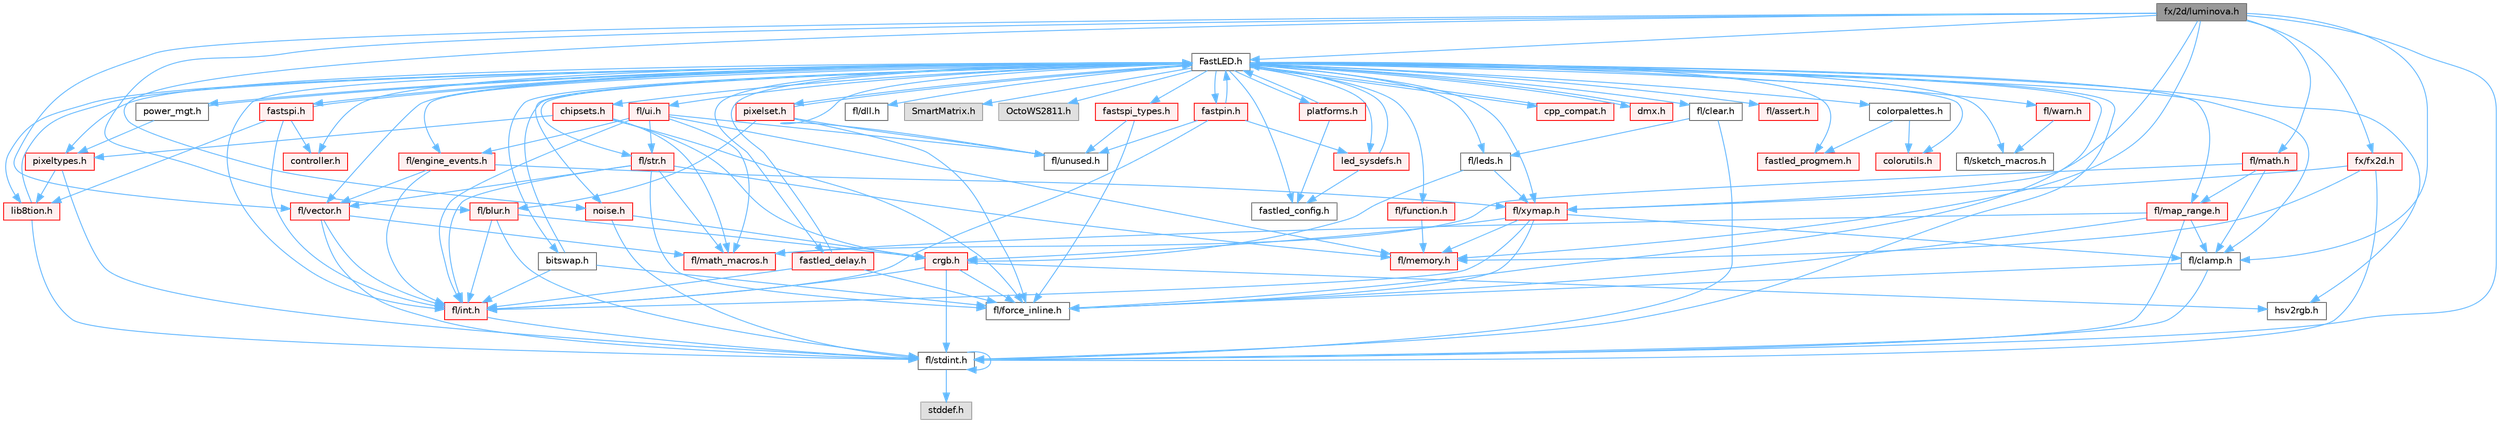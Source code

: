 digraph "fx/2d/luminova.h"
{
 // INTERACTIVE_SVG=YES
 // LATEX_PDF_SIZE
  bgcolor="transparent";
  edge [fontname=Helvetica,fontsize=10,labelfontname=Helvetica,labelfontsize=10];
  node [fontname=Helvetica,fontsize=10,shape=box,height=0.2,width=0.4];
  Node1 [id="Node000001",label="fx/2d/luminova.h",height=0.2,width=0.4,color="gray40", fillcolor="grey60", style="filled", fontcolor="black",tooltip=" "];
  Node1 -> Node2 [id="edge1_Node000001_Node000002",color="steelblue1",style="solid",tooltip=" "];
  Node2 [id="Node000002",label="fl/stdint.h",height=0.2,width=0.4,color="grey40", fillcolor="white", style="filled",URL="$df/dd8/stdint_8h.html",tooltip=" "];
  Node2 -> Node3 [id="edge2_Node000002_Node000003",color="steelblue1",style="solid",tooltip=" "];
  Node3 [id="Node000003",label="stddef.h",height=0.2,width=0.4,color="grey60", fillcolor="#E0E0E0", style="filled",tooltip=" "];
  Node2 -> Node2 [id="edge3_Node000002_Node000002",color="steelblue1",style="solid",tooltip=" "];
  Node1 -> Node4 [id="edge4_Node000001_Node000004",color="steelblue1",style="solid",tooltip=" "];
  Node4 [id="Node000004",label="FastLED.h",height=0.2,width=0.4,color="grey40", fillcolor="white", style="filled",URL="$db/d97/_fast_l_e_d_8h.html",tooltip="central include file for FastLED, defines the CFastLED class/object"];
  Node4 -> Node2 [id="edge5_Node000004_Node000002",color="steelblue1",style="solid",tooltip=" "];
  Node4 -> Node5 [id="edge6_Node000004_Node000005",color="steelblue1",style="solid",tooltip=" "];
  Node5 [id="Node000005",label="fl/dll.h",height=0.2,width=0.4,color="grey40", fillcolor="white", style="filled",URL="$d3/d4b/dll_8h.html",tooltip="FastLED dynamic library interface - lightweight header for external callers."];
  Node4 -> Node6 [id="edge7_Node000004_Node000006",color="steelblue1",style="solid",tooltip=" "];
  Node6 [id="Node000006",label="SmartMatrix.h",height=0.2,width=0.4,color="grey60", fillcolor="#E0E0E0", style="filled",tooltip=" "];
  Node4 -> Node7 [id="edge8_Node000004_Node000007",color="steelblue1",style="solid",tooltip=" "];
  Node7 [id="Node000007",label="OctoWS2811.h",height=0.2,width=0.4,color="grey60", fillcolor="#E0E0E0", style="filled",tooltip=" "];
  Node4 -> Node8 [id="edge9_Node000004_Node000008",color="steelblue1",style="solid",tooltip=" "];
  Node8 [id="Node000008",label="fl/force_inline.h",height=0.2,width=0.4,color="grey40", fillcolor="white", style="filled",URL="$d4/d64/force__inline_8h.html",tooltip=" "];
  Node4 -> Node9 [id="edge10_Node000004_Node000009",color="steelblue1",style="solid",tooltip=" "];
  Node9 [id="Node000009",label="cpp_compat.h",height=0.2,width=0.4,color="red", fillcolor="#FFF0F0", style="filled",URL="$d9/d13/cpp__compat_8h.html",tooltip="Compatibility functions based on C++ version."];
  Node9 -> Node4 [id="edge11_Node000009_Node000004",color="steelblue1",style="solid",tooltip=" "];
  Node4 -> Node11 [id="edge12_Node000004_Node000011",color="steelblue1",style="solid",tooltip=" "];
  Node11 [id="Node000011",label="fastled_config.h",height=0.2,width=0.4,color="grey40", fillcolor="white", style="filled",URL="$d5/d11/fastled__config_8h.html",tooltip="Contains definitions that can be used to configure FastLED at compile time."];
  Node4 -> Node12 [id="edge13_Node000004_Node000012",color="steelblue1",style="solid",tooltip=" "];
  Node12 [id="Node000012",label="led_sysdefs.h",height=0.2,width=0.4,color="red", fillcolor="#FFF0F0", style="filled",URL="$d9/d3e/led__sysdefs_8h.html",tooltip="Determines which platform system definitions to include."];
  Node12 -> Node4 [id="edge14_Node000012_Node000004",color="steelblue1",style="solid",tooltip=" "];
  Node12 -> Node11 [id="edge15_Node000012_Node000011",color="steelblue1",style="solid",tooltip=" "];
  Node4 -> Node15 [id="edge16_Node000004_Node000015",color="steelblue1",style="solid",tooltip=" "];
  Node15 [id="Node000015",label="fastled_delay.h",height=0.2,width=0.4,color="red", fillcolor="#FFF0F0", style="filled",URL="$d0/da8/fastled__delay_8h.html",tooltip="Utility functions and classes for managing delay cycles."];
  Node15 -> Node4 [id="edge17_Node000015_Node000004",color="steelblue1",style="solid",tooltip=" "];
  Node15 -> Node8 [id="edge18_Node000015_Node000008",color="steelblue1",style="solid",tooltip=" "];
  Node15 -> Node17 [id="edge19_Node000015_Node000017",color="steelblue1",style="solid",tooltip=" "];
  Node17 [id="Node000017",label="fl/int.h",height=0.2,width=0.4,color="red", fillcolor="#FFF0F0", style="filled",URL="$d3/d7e/int_8h.html",tooltip=" "];
  Node17 -> Node2 [id="edge20_Node000017_Node000002",color="steelblue1",style="solid",tooltip=" "];
  Node4 -> Node19 [id="edge21_Node000004_Node000019",color="steelblue1",style="solid",tooltip=" "];
  Node19 [id="Node000019",label="bitswap.h",height=0.2,width=0.4,color="grey40", fillcolor="white", style="filled",URL="$de/ded/bitswap_8h.html",tooltip="Functions for doing a rotation of bits/bytes used by parallel output."];
  Node19 -> Node4 [id="edge22_Node000019_Node000004",color="steelblue1",style="solid",tooltip=" "];
  Node19 -> Node8 [id="edge23_Node000019_Node000008",color="steelblue1",style="solid",tooltip=" "];
  Node19 -> Node17 [id="edge24_Node000019_Node000017",color="steelblue1",style="solid",tooltip=" "];
  Node4 -> Node20 [id="edge25_Node000004_Node000020",color="steelblue1",style="solid",tooltip=" "];
  Node20 [id="Node000020",label="controller.h",height=0.2,width=0.4,color="red", fillcolor="#FFF0F0", style="filled",URL="$d2/dd9/controller_8h.html",tooltip="deprecated: base definitions used by led controllers for writing out led data"];
  Node4 -> Node119 [id="edge26_Node000004_Node000119",color="steelblue1",style="solid",tooltip=" "];
  Node119 [id="Node000119",label="fastpin.h",height=0.2,width=0.4,color="red", fillcolor="#FFF0F0", style="filled",URL="$db/d65/fastpin_8h.html",tooltip="Class base definitions for defining fast pin access."];
  Node119 -> Node4 [id="edge27_Node000119_Node000004",color="steelblue1",style="solid",tooltip=" "];
  Node119 -> Node12 [id="edge28_Node000119_Node000012",color="steelblue1",style="solid",tooltip=" "];
  Node119 -> Node56 [id="edge29_Node000119_Node000056",color="steelblue1",style="solid",tooltip=" "];
  Node56 [id="Node000056",label="fl/unused.h",height=0.2,width=0.4,color="grey40", fillcolor="white", style="filled",URL="$d8/d4b/unused_8h.html",tooltip=" "];
  Node119 -> Node17 [id="edge30_Node000119_Node000017",color="steelblue1",style="solid",tooltip=" "];
  Node4 -> Node120 [id="edge31_Node000004_Node000120",color="steelblue1",style="solid",tooltip=" "];
  Node120 [id="Node000120",label="fastspi_types.h",height=0.2,width=0.4,color="red", fillcolor="#FFF0F0", style="filled",URL="$d2/ddb/fastspi__types_8h.html",tooltip="Data types and constants used by SPI interfaces."];
  Node120 -> Node8 [id="edge32_Node000120_Node000008",color="steelblue1",style="solid",tooltip=" "];
  Node120 -> Node56 [id="edge33_Node000120_Node000056",color="steelblue1",style="solid",tooltip=" "];
  Node4 -> Node121 [id="edge34_Node000004_Node000121",color="steelblue1",style="solid",tooltip=" "];
  Node121 [id="Node000121",label="dmx.h",height=0.2,width=0.4,color="red", fillcolor="#FFF0F0", style="filled",URL="$d3/de1/dmx_8h.html",tooltip="Defines the DMX512-based LED controllers."];
  Node121 -> Node4 [id="edge35_Node000121_Node000004",color="steelblue1",style="solid",tooltip=" "];
  Node4 -> Node124 [id="edge36_Node000004_Node000124",color="steelblue1",style="solid",tooltip=" "];
  Node124 [id="Node000124",label="platforms.h",height=0.2,width=0.4,color="red", fillcolor="#FFF0F0", style="filled",URL="$da/dc9/platforms_8h.html",tooltip="Determines which platforms headers to include."];
  Node124 -> Node4 [id="edge37_Node000124_Node000004",color="steelblue1",style="solid",tooltip=" "];
  Node124 -> Node11 [id="edge38_Node000124_Node000011",color="steelblue1",style="solid",tooltip=" "];
  Node4 -> Node32 [id="edge39_Node000004_Node000032",color="steelblue1",style="solid",tooltip=" "];
  Node32 [id="Node000032",label="fastled_progmem.h",height=0.2,width=0.4,color="red", fillcolor="#FFF0F0", style="filled",URL="$df/dab/fastled__progmem_8h.html",tooltip="Wrapper definitions to allow seamless use of PROGMEM in environments that have it."];
  Node4 -> Node23 [id="edge40_Node000004_Node000023",color="steelblue1",style="solid",tooltip=" "];
  Node23 [id="Node000023",label="lib8tion.h",height=0.2,width=0.4,color="red", fillcolor="#FFF0F0", style="filled",URL="$df/da5/lib8tion_8h.html",tooltip="Fast, efficient 8-bit math functions specifically designed for high-performance LED programming."];
  Node23 -> Node4 [id="edge41_Node000023_Node000004",color="steelblue1",style="solid",tooltip=" "];
  Node23 -> Node2 [id="edge42_Node000023_Node000002",color="steelblue1",style="solid",tooltip=" "];
  Node4 -> Node22 [id="edge43_Node000004_Node000022",color="steelblue1",style="solid",tooltip=" "];
  Node22 [id="Node000022",label="pixeltypes.h",height=0.2,width=0.4,color="red", fillcolor="#FFF0F0", style="filled",URL="$d2/dba/pixeltypes_8h.html",tooltip="Includes defintions for RGB and HSV pixels."];
  Node22 -> Node2 [id="edge44_Node000022_Node000002",color="steelblue1",style="solid",tooltip=" "];
  Node22 -> Node23 [id="edge45_Node000022_Node000023",color="steelblue1",style="solid",tooltip=" "];
  Node4 -> Node80 [id="edge46_Node000004_Node000080",color="steelblue1",style="solid",tooltip=" "];
  Node80 [id="Node000080",label="hsv2rgb.h",height=0.2,width=0.4,color="grey40", fillcolor="white", style="filled",URL="$de/d9a/hsv2rgb_8h.html",tooltip="Functions to convert from the HSV colorspace to the RGB colorspace."];
  Node4 -> Node126 [id="edge47_Node000004_Node000126",color="steelblue1",style="solid",tooltip=" "];
  Node126 [id="Node000126",label="colorutils.h",height=0.2,width=0.4,color="red", fillcolor="#FFF0F0", style="filled",URL="$d1/dfb/colorutils_8h.html",tooltip=" "];
  Node4 -> Node131 [id="edge48_Node000004_Node000131",color="steelblue1",style="solid",tooltip=" "];
  Node131 [id="Node000131",label="pixelset.h",height=0.2,width=0.4,color="red", fillcolor="#FFF0F0", style="filled",URL="$d4/d46/pixelset_8h.html",tooltip="Declares classes for managing logical groups of LEDs."];
  Node131 -> Node8 [id="edge49_Node000131_Node000008",color="steelblue1",style="solid",tooltip=" "];
  Node131 -> Node56 [id="edge50_Node000131_Node000056",color="steelblue1",style="solid",tooltip=" "];
  Node131 -> Node128 [id="edge51_Node000131_Node000128",color="steelblue1",style="solid",tooltip=" "];
  Node128 [id="Node000128",label="fl/blur.h",height=0.2,width=0.4,color="red", fillcolor="#FFF0F0", style="filled",URL="$d4/df5/blur_8h.html",tooltip=" "];
  Node128 -> Node2 [id="edge52_Node000128_Node000002",color="steelblue1",style="solid",tooltip=" "];
  Node128 -> Node17 [id="edge53_Node000128_Node000017",color="steelblue1",style="solid",tooltip=" "];
  Node128 -> Node76 [id="edge54_Node000128_Node000076",color="steelblue1",style="solid",tooltip=" "];
  Node76 [id="Node000076",label="crgb.h",height=0.2,width=0.4,color="red", fillcolor="#FFF0F0", style="filled",URL="$db/dd1/crgb_8h.html",tooltip="Defines the red, green, and blue (RGB) pixel struct."];
  Node76 -> Node2 [id="edge55_Node000076_Node000002",color="steelblue1",style="solid",tooltip=" "];
  Node76 -> Node17 [id="edge56_Node000076_Node000017",color="steelblue1",style="solid",tooltip=" "];
  Node76 -> Node8 [id="edge57_Node000076_Node000008",color="steelblue1",style="solid",tooltip=" "];
  Node76 -> Node80 [id="edge58_Node000076_Node000080",color="steelblue1",style="solid",tooltip=" "];
  Node131 -> Node4 [id="edge59_Node000131_Node000004",color="steelblue1",style="solid",tooltip=" "];
  Node4 -> Node132 [id="edge60_Node000004_Node000132",color="steelblue1",style="solid",tooltip=" "];
  Node132 [id="Node000132",label="colorpalettes.h",height=0.2,width=0.4,color="grey40", fillcolor="white", style="filled",URL="$dc/dcc/colorpalettes_8h.html",tooltip="Declarations for the predefined color palettes supplied by FastLED."];
  Node132 -> Node126 [id="edge61_Node000132_Node000126",color="steelblue1",style="solid",tooltip=" "];
  Node132 -> Node32 [id="edge62_Node000132_Node000032",color="steelblue1",style="solid",tooltip=" "];
  Node4 -> Node133 [id="edge63_Node000004_Node000133",color="steelblue1",style="solid",tooltip=" "];
  Node133 [id="Node000133",label="noise.h",height=0.2,width=0.4,color="red", fillcolor="#FFF0F0", style="filled",URL="$d1/d31/noise_8h.html",tooltip="Functions to generate and fill arrays with noise."];
  Node133 -> Node2 [id="edge64_Node000133_Node000002",color="steelblue1",style="solid",tooltip=" "];
  Node133 -> Node76 [id="edge65_Node000133_Node000076",color="steelblue1",style="solid",tooltip=" "];
  Node4 -> Node134 [id="edge66_Node000004_Node000134",color="steelblue1",style="solid",tooltip=" "];
  Node134 [id="Node000134",label="power_mgt.h",height=0.2,width=0.4,color="grey40", fillcolor="white", style="filled",URL="$dc/d5b/power__mgt_8h.html",tooltip="Functions to limit the power used by FastLED."];
  Node134 -> Node4 [id="edge67_Node000134_Node000004",color="steelblue1",style="solid",tooltip=" "];
  Node134 -> Node22 [id="edge68_Node000134_Node000022",color="steelblue1",style="solid",tooltip=" "];
  Node4 -> Node135 [id="edge69_Node000004_Node000135",color="steelblue1",style="solid",tooltip=" "];
  Node135 [id="Node000135",label="fastspi.h",height=0.2,width=0.4,color="red", fillcolor="#FFF0F0", style="filled",URL="$d6/ddc/fastspi_8h.html",tooltip="Serial peripheral interface (SPI) definitions per platform."];
  Node135 -> Node4 [id="edge70_Node000135_Node000004",color="steelblue1",style="solid",tooltip=" "];
  Node135 -> Node20 [id="edge71_Node000135_Node000020",color="steelblue1",style="solid",tooltip=" "];
  Node135 -> Node23 [id="edge72_Node000135_Node000023",color="steelblue1",style="solid",tooltip=" "];
  Node135 -> Node17 [id="edge73_Node000135_Node000017",color="steelblue1",style="solid",tooltip=" "];
  Node4 -> Node137 [id="edge74_Node000004_Node000137",color="steelblue1",style="solid",tooltip=" "];
  Node137 [id="Node000137",label="chipsets.h",height=0.2,width=0.4,color="red", fillcolor="#FFF0F0", style="filled",URL="$db/d66/chipsets_8h.html",tooltip="Contains the bulk of the definitions for the various LED chipsets supported."];
  Node137 -> Node22 [id="edge75_Node000137_Node000022",color="steelblue1",style="solid",tooltip=" "];
  Node137 -> Node8 [id="edge76_Node000137_Node000008",color="steelblue1",style="solid",tooltip=" "];
  Node137 -> Node76 [id="edge77_Node000137_Node000076",color="steelblue1",style="solid",tooltip=" "];
  Node137 -> Node40 [id="edge78_Node000137_Node000040",color="steelblue1",style="solid",tooltip=" "];
  Node40 [id="Node000040",label="fl/math_macros.h",height=0.2,width=0.4,color="red", fillcolor="#FFF0F0", style="filled",URL="$d8/db8/math__macros_8h.html",tooltip=" "];
  Node4 -> Node95 [id="edge79_Node000004_Node000095",color="steelblue1",style="solid",tooltip=" "];
  Node95 [id="Node000095",label="fl/engine_events.h",height=0.2,width=0.4,color="red", fillcolor="#FFF0F0", style="filled",URL="$db/dc0/engine__events_8h.html",tooltip=" "];
  Node95 -> Node69 [id="edge80_Node000095_Node000069",color="steelblue1",style="solid",tooltip=" "];
  Node69 [id="Node000069",label="fl/vector.h",height=0.2,width=0.4,color="red", fillcolor="#FFF0F0", style="filled",URL="$d6/d68/vector_8h.html",tooltip=" "];
  Node69 -> Node2 [id="edge81_Node000069_Node000002",color="steelblue1",style="solid",tooltip=" "];
  Node69 -> Node17 [id="edge82_Node000069_Node000017",color="steelblue1",style="solid",tooltip=" "];
  Node69 -> Node40 [id="edge83_Node000069_Node000040",color="steelblue1",style="solid",tooltip=" "];
  Node95 -> Node116 [id="edge84_Node000095_Node000116",color="steelblue1",style="solid",tooltip=" "];
  Node116 [id="Node000116",label="fl/xymap.h",height=0.2,width=0.4,color="red", fillcolor="#FFF0F0", style="filled",URL="$da/d61/xymap_8h.html",tooltip=" "];
  Node116 -> Node17 [id="edge85_Node000116_Node000017",color="steelblue1",style="solid",tooltip=" "];
  Node116 -> Node8 [id="edge86_Node000116_Node000008",color="steelblue1",style="solid",tooltip=" "];
  Node116 -> Node76 [id="edge87_Node000116_Node000076",color="steelblue1",style="solid",tooltip=" "];
  Node116 -> Node38 [id="edge88_Node000116_Node000038",color="steelblue1",style="solid",tooltip=" "];
  Node38 [id="Node000038",label="fl/clamp.h",height=0.2,width=0.4,color="grey40", fillcolor="white", style="filled",URL="$d6/dd3/clamp_8h.html",tooltip=" "];
  Node38 -> Node2 [id="edge89_Node000038_Node000002",color="steelblue1",style="solid",tooltip=" "];
  Node38 -> Node8 [id="edge90_Node000038_Node000008",color="steelblue1",style="solid",tooltip=" "];
  Node116 -> Node43 [id="edge91_Node000116_Node000043",color="steelblue1",style="solid",tooltip=" "];
  Node43 [id="Node000043",label="fl/memory.h",height=0.2,width=0.4,color="red", fillcolor="#FFF0F0", style="filled",URL="$dc/d18/memory_8h.html",tooltip=" "];
  Node95 -> Node17 [id="edge92_Node000095_Node000017",color="steelblue1",style="solid",tooltip=" "];
  Node4 -> Node139 [id="edge93_Node000004_Node000139",color="steelblue1",style="solid",tooltip=" "];
  Node139 [id="Node000139",label="fl/leds.h",height=0.2,width=0.4,color="grey40", fillcolor="white", style="filled",URL="$da/d78/leds_8h.html",tooltip=" "];
  Node139 -> Node76 [id="edge94_Node000139_Node000076",color="steelblue1",style="solid",tooltip=" "];
  Node139 -> Node116 [id="edge95_Node000139_Node000116",color="steelblue1",style="solid",tooltip=" "];
  Node4 -> Node17 [id="edge96_Node000004_Node000017",color="steelblue1",style="solid",tooltip=" "];
  Node4 -> Node34 [id="edge97_Node000004_Node000034",color="steelblue1",style="solid",tooltip=" "];
  Node34 [id="Node000034",label="fl/str.h",height=0.2,width=0.4,color="red", fillcolor="#FFF0F0", style="filled",URL="$d1/d93/str_8h.html",tooltip=" "];
  Node34 -> Node17 [id="edge98_Node000034_Node000017",color="steelblue1",style="solid",tooltip=" "];
  Node34 -> Node40 [id="edge99_Node000034_Node000040",color="steelblue1",style="solid",tooltip=" "];
  Node34 -> Node43 [id="edge100_Node000034_Node000043",color="steelblue1",style="solid",tooltip=" "];
  Node34 -> Node69 [id="edge101_Node000034_Node000069",color="steelblue1",style="solid",tooltip=" "];
  Node34 -> Node8 [id="edge102_Node000034_Node000008",color="steelblue1",style="solid",tooltip=" "];
  Node4 -> Node116 [id="edge103_Node000004_Node000116",color="steelblue1",style="solid",tooltip=" "];
  Node4 -> Node38 [id="edge104_Node000004_Node000038",color="steelblue1",style="solid",tooltip=" "];
  Node4 -> Node39 [id="edge105_Node000004_Node000039",color="steelblue1",style="solid",tooltip=" "];
  Node39 [id="Node000039",label="fl/map_range.h",height=0.2,width=0.4,color="red", fillcolor="#FFF0F0", style="filled",URL="$d1/d47/map__range_8h.html",tooltip=" "];
  Node39 -> Node2 [id="edge106_Node000039_Node000002",color="steelblue1",style="solid",tooltip=" "];
  Node39 -> Node38 [id="edge107_Node000039_Node000038",color="steelblue1",style="solid",tooltip=" "];
  Node39 -> Node8 [id="edge108_Node000039_Node000008",color="steelblue1",style="solid",tooltip=" "];
  Node39 -> Node40 [id="edge109_Node000039_Node000040",color="steelblue1",style="solid",tooltip=" "];
  Node4 -> Node109 [id="edge110_Node000004_Node000109",color="steelblue1",style="solid",tooltip=" "];
  Node109 [id="Node000109",label="fl/warn.h",height=0.2,width=0.4,color="red", fillcolor="#FFF0F0", style="filled",URL="$de/d77/warn_8h.html",tooltip=" "];
  Node109 -> Node112 [id="edge111_Node000109_Node000112",color="steelblue1",style="solid",tooltip=" "];
  Node112 [id="Node000112",label="fl/sketch_macros.h",height=0.2,width=0.4,color="grey40", fillcolor="white", style="filled",URL="$d1/dbc/sketch__macros_8h.html",tooltip=" "];
  Node4 -> Node99 [id="edge112_Node000004_Node000099",color="steelblue1",style="solid",tooltip=" "];
  Node99 [id="Node000099",label="fl/assert.h",height=0.2,width=0.4,color="red", fillcolor="#FFF0F0", style="filled",URL="$dc/da7/assert_8h.html",tooltip=" "];
  Node4 -> Node56 [id="edge113_Node000004_Node000056",color="steelblue1",style="solid",tooltip=" "];
  Node4 -> Node69 [id="edge114_Node000004_Node000069",color="steelblue1",style="solid",tooltip=" "];
  Node4 -> Node114 [id="edge115_Node000004_Node000114",color="steelblue1",style="solid",tooltip=" "];
  Node114 [id="Node000114",label="fl/function.h",height=0.2,width=0.4,color="red", fillcolor="#FFF0F0", style="filled",URL="$dd/d67/function_8h.html",tooltip=" "];
  Node114 -> Node43 [id="edge116_Node000114_Node000043",color="steelblue1",style="solid",tooltip=" "];
  Node4 -> Node140 [id="edge117_Node000004_Node000140",color="steelblue1",style="solid",tooltip=" "];
  Node140 [id="Node000140",label="fl/clear.h",height=0.2,width=0.4,color="grey40", fillcolor="white", style="filled",URL="$df/db0/clear_8h.html",tooltip=" "];
  Node140 -> Node139 [id="edge118_Node000140_Node000139",color="steelblue1",style="solid",tooltip=" "];
  Node140 -> Node2 [id="edge119_Node000140_Node000002",color="steelblue1",style="solid",tooltip=" "];
  Node4 -> Node141 [id="edge120_Node000004_Node000141",color="steelblue1",style="solid",tooltip=" "];
  Node141 [id="Node000141",label="fl/ui.h",height=0.2,width=0.4,color="red", fillcolor="#FFF0F0", style="filled",URL="$d9/d3b/ui_8h.html",tooltip=" "];
  Node141 -> Node43 [id="edge121_Node000141_Node000043",color="steelblue1",style="solid",tooltip=" "];
  Node141 -> Node34 [id="edge122_Node000141_Node000034",color="steelblue1",style="solid",tooltip=" "];
  Node141 -> Node17 [id="edge123_Node000141_Node000017",color="steelblue1",style="solid",tooltip=" "];
  Node141 -> Node95 [id="edge124_Node000141_Node000095",color="steelblue1",style="solid",tooltip=" "];
  Node141 -> Node40 [id="edge125_Node000141_Node000040",color="steelblue1",style="solid",tooltip=" "];
  Node141 -> Node56 [id="edge126_Node000141_Node000056",color="steelblue1",style="solid",tooltip=" "];
  Node4 -> Node112 [id="edge127_Node000004_Node000112",color="steelblue1",style="solid",tooltip=" "];
  Node1 -> Node128 [id="edge128_Node000001_Node000128",color="steelblue1",style="solid",tooltip=" "];
  Node1 -> Node38 [id="edge129_Node000001_Node000038",color="steelblue1",style="solid",tooltip=" "];
  Node1 -> Node36 [id="edge130_Node000001_Node000036",color="steelblue1",style="solid",tooltip=" "];
  Node36 [id="Node000036",label="fl/math.h",height=0.2,width=0.4,color="red", fillcolor="#FFF0F0", style="filled",URL="$df/db1/math_8h.html",tooltip=" "];
  Node36 -> Node38 [id="edge131_Node000036_Node000038",color="steelblue1",style="solid",tooltip=" "];
  Node36 -> Node39 [id="edge132_Node000036_Node000039",color="steelblue1",style="solid",tooltip=" "];
  Node36 -> Node40 [id="edge133_Node000036_Node000040",color="steelblue1",style="solid",tooltip=" "];
  Node1 -> Node43 [id="edge134_Node000001_Node000043",color="steelblue1",style="solid",tooltip=" "];
  Node1 -> Node69 [id="edge135_Node000001_Node000069",color="steelblue1",style="solid",tooltip=" "];
  Node1 -> Node116 [id="edge136_Node000001_Node000116",color="steelblue1",style="solid",tooltip=" "];
  Node1 -> Node149 [id="edge137_Node000001_Node000149",color="steelblue1",style="solid",tooltip=" "];
  Node149 [id="Node000149",label="fx/fx2d.h",height=0.2,width=0.4,color="red", fillcolor="#FFF0F0", style="filled",URL="$d9/d43/fx2d_8h.html",tooltip=" "];
  Node149 -> Node2 [id="edge138_Node000149_Node000002",color="steelblue1",style="solid",tooltip=" "];
  Node149 -> Node43 [id="edge139_Node000149_Node000043",color="steelblue1",style="solid",tooltip=" "];
  Node149 -> Node116 [id="edge140_Node000149_Node000116",color="steelblue1",style="solid",tooltip=" "];
  Node1 -> Node133 [id="edge141_Node000001_Node000133",color="steelblue1",style="solid",tooltip=" "];
}
